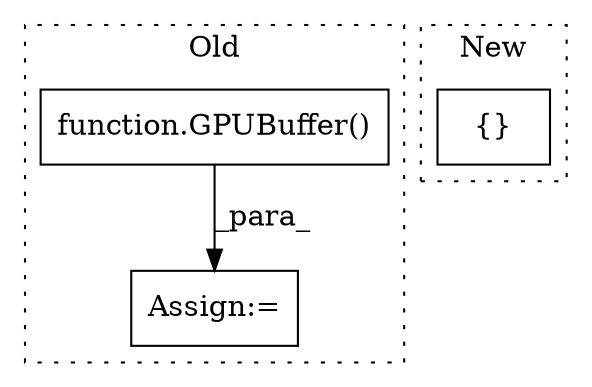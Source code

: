 digraph G {
subgraph cluster0 {
1 [label="function.GPUBuffer()" a="75" s="2970,2991" l="10,1" shape="box"];
3 [label="Assign:=" a="68" s="2967" l="3" shape="box"];
label = "Old";
style="dotted";
}
subgraph cluster1 {
2 [label="{}" a="59" s="3238,3261" l="1,0" shape="box"];
label = "New";
style="dotted";
}
1 -> 3 [label="_para_"];
}